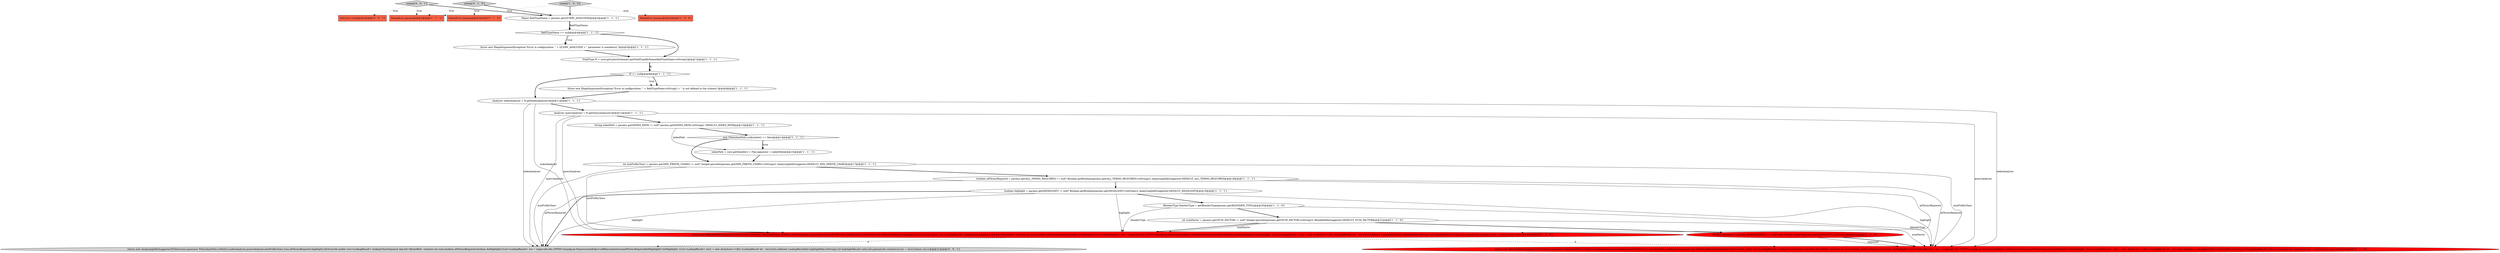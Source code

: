 digraph {
14 [style = filled, label = "NamedList params@@@2@@@['1', '1', '1']", fillcolor = tomato, shape = box image = "AAA0AAABBB1BBB"];
16 [style = filled, label = "int minPrefixChars = params.get(MIN_PREFIX_CHARS) != null? Integer.parseInt(params.get(MIN_PREFIX_CHARS).toString()): AnalyzingInfixSuggester.DEFAULT_MIN_PREFIX_CHARS@@@17@@@['1', '1', '1']", fillcolor = white, shape = ellipse image = "AAA0AAABBB1BBB"];
11 [style = filled, label = "String indexPath = params.get(INDEX_PATH) != null? params.get(INDEX_PATH).toString(): DEFAULT_INDEX_PATH@@@13@@@['1', '1', '1']", fillcolor = white, shape = ellipse image = "AAA0AAABBB1BBB"];
15 [style = filled, label = "BlenderType blenderType = getBlenderType(params.get(BLENDER_TYPE))@@@20@@@['1', '1', '0']", fillcolor = white, shape = ellipse image = "AAA0AAABBB1BBB"];
5 [style = filled, label = "Analyzer queryAnalyzer = ft.getQueryAnalyzer()@@@12@@@['1', '1', '1']", fillcolor = white, shape = ellipse image = "AAA0AAABBB1BBB"];
8 [style = filled, label = "Analyzer indexAnalyzer = ft.getIndexAnalyzer()@@@11@@@['1', '1', '1']", fillcolor = white, shape = ellipse image = "AAA0AAABBB1BBB"];
18 [style = filled, label = "return new BlendedInfixSuggester(FSDirectory.open(new File(indexPath).toPath()),indexAnalyzer,queryAnalyzer,minPrefixChars,blenderType,numFactor,true,allTermsRequired,highlight){@Override public List<LookupResult> lookup(CharSequence key,Set<BytesRef> contexts,int num,boolean allTermsRequired,boolean doHighlight){List<LookupResult> res = super.edu.fdu.CPPDG.tinypdg.pe.ExpressionInfo@e1c884keycontextsnumallTermsRequireddoHighlightif (doHighlight) {List<LookupResult> res2 = new ArrayList<>()for (LookupResult hit : res){res2.add(new LookupResult(hit.highlightKey.toString(),hit.highlightKey,hit.value,hit.payload,hit.contexts))}res = res2}return res}}@@@23@@@['1', '0', '0']", fillcolor = red, shape = ellipse image = "AAA1AAABBB1BBB"];
24 [style = filled, label = "create['0', '0', '1']", fillcolor = lightgray, shape = diamond image = "AAA0AAABBB3BBB"];
0 [style = filled, label = "Object fieldTypeName = params.get(QUERY_ANALYZER)@@@3@@@['1', '1', '1']", fillcolor = white, shape = ellipse image = "AAA0AAABBB1BBB"];
17 [style = filled, label = "ft == null@@@8@@@['1', '1', '1']", fillcolor = white, shape = diamond image = "AAA0AAABBB1BBB"];
2 [style = filled, label = "boolean highlight = params.get(HIGHLIGHT) != null? Boolean.getBoolean(params.get(HIGHLIGHT).toString()): AnalyzingInfixSuggester.DEFAULT_HIGHLIGHT@@@19@@@['1', '1', '1']", fillcolor = white, shape = ellipse image = "AAA0AAABBB1BBB"];
25 [style = filled, label = "SolrCore core@@@2@@@['0', '0', '1']", fillcolor = tomato, shape = box image = "AAA0AAABBB3BBB"];
20 [style = filled, label = "create['0', '1', '0']", fillcolor = lightgray, shape = diamond image = "AAA0AAABBB2BBB"];
26 [style = filled, label = "return new AnalyzingInfixSuggester(FSDirectory.open(new File(indexPath).toPath()),indexAnalyzer,queryAnalyzer,minPrefixChars,true,allTermsRequired,highlight){@Override public List<LookupResult> lookup(CharSequence key,Set<BytesRef> contexts,int num,boolean allTermsRequired,boolean doHighlight){List<LookupResult> res = super.edu.fdu.CPPDG.tinypdg.pe.ExpressionInfo@e1caf9keycontextsnumallTermsRequireddoHighlightif (doHighlight) {List<LookupResult> res2 = new ArrayList<>()for (LookupResult hit : res){res2.add(new LookupResult(hit.highlightKey.toString(),hit.highlightKey,hit.value,hit.payload,hit.contexts))}res = res2}return res}}@@@21@@@['0', '0', '1']", fillcolor = lightgray, shape = ellipse image = "AAA0AAABBB3BBB"];
1 [style = filled, label = "throw new IllegalArgumentException(\"Error in configuration: \" + QUERY_ANALYZER + \" parameter is mandatory\")@@@5@@@['1', '1', '1']", fillcolor = white, shape = ellipse image = "AAA0AAABBB1BBB"];
9 [style = filled, label = "fieldTypeName == null@@@4@@@['1', '1', '1']", fillcolor = white, shape = diamond image = "AAA0AAABBB1BBB"];
7 [style = filled, label = "create['1', '0', '0']", fillcolor = lightgray, shape = diamond image = "AAA0AAABBB1BBB"];
21 [style = filled, label = "NamedList params@@@2@@@['0', '1', '0']", fillcolor = tomato, shape = box image = "AAA0AAABBB2BBB"];
10 [style = filled, label = "throw new IllegalArgumentException(\"Error in configuration: \" + fieldTypeName.toString() + \" is not defined in the schema\")@@@9@@@['1', '1', '1']", fillcolor = white, shape = ellipse image = "AAA0AAABBB1BBB"];
22 [style = filled, label = "return new BlendedInfixSuggester(FSDirectory.open(new File(indexPath).toPath()),indexAnalyzer,queryAnalyzer,minPrefixChars,blenderType,numFactor,exponent,true,allTermsRequired,highlight){@Override public List<LookupResult> lookup(CharSequence key,Set<BytesRef> contexts,int num,boolean allTermsRequired,boolean doHighlight){List<LookupResult> res = super.edu.fdu.CPPDG.tinypdg.pe.ExpressionInfo@e1c9dckeycontextsnumallTermsRequireddoHighlightif (doHighlight) {List<LookupResult> res2 = new ArrayList<>()for (LookupResult hit : res){res2.add(new LookupResult(hit.highlightKey.toString(),hit.highlightKey,hit.value,hit.payload,hit.contexts))}res = res2}return res}}@@@24@@@['0', '1', '0']", fillcolor = red, shape = ellipse image = "AAA1AAABBB2BBB"];
13 [style = filled, label = "boolean allTermsRequired = params.get(ALL_TERMS_REQUIRED) != null? Boolean.getBoolean(params.get(ALL_TERMS_REQUIRED).toString()): AnalyzingInfixSuggester.DEFAULT_ALL_TERMS_REQUIRED@@@18@@@['1', '1', '1']", fillcolor = white, shape = ellipse image = "AAA0AAABBB1BBB"];
6 [style = filled, label = "int numFactor = params.get(NUM_FACTOR) != null? Integer.parseInt(params.get(NUM_FACTOR).toString()): BlendedInfixSuggester.DEFAULT_NUM_FACTOR@@@21@@@['1', '1', '0']", fillcolor = white, shape = ellipse image = "AAA0AAABBB1BBB"];
19 [style = filled, label = "indexPath = core.getDataDir() + File.separator + indexPath@@@15@@@['1', '1', '1']", fillcolor = white, shape = ellipse image = "AAA0AAABBB1BBB"];
12 [style = filled, label = "new File(indexPath).isAbsolute() == false@@@14@@@['1', '1', '1']", fillcolor = white, shape = diamond image = "AAA0AAABBB1BBB"];
23 [style = filled, label = "Double exponent = params.get(EXPONENT) == null? null: Double.valueOf(params.get(EXPONENT).toString())@@@22@@@['0', '1', '0']", fillcolor = red, shape = ellipse image = "AAA1AAABBB2BBB"];
3 [style = filled, label = "NamedList params@@@2@@@['1', '0', '0']", fillcolor = tomato, shape = box image = "AAA0AAABBB1BBB"];
4 [style = filled, label = "FieldType ft = core.getLatestSchema().getFieldTypeByName(fieldTypeName.toString())@@@7@@@['1', '1', '1']", fillcolor = white, shape = ellipse image = "AAA0AAABBB1BBB"];
17->10 [style = bold, label=""];
17->8 [style = bold, label=""];
2->22 [style = solid, label="highlight"];
1->4 [style = bold, label=""];
0->9 [style = bold, label=""];
16->13 [style = bold, label=""];
2->26 [style = bold, label=""];
4->17 [style = bold, label=""];
24->14 [style = dotted, label="true"];
24->25 [style = dotted, label="true"];
18->22 [style = dashed, label="0"];
24->0 [style = bold, label=""];
4->17 [style = solid, label="ft"];
6->18 [style = bold, label=""];
6->23 [style = bold, label=""];
9->4 [style = bold, label=""];
20->0 [style = bold, label=""];
6->22 [style = solid, label="numFactor"];
11->19 [style = solid, label="indexPath"];
20->14 [style = dotted, label="true"];
0->9 [style = solid, label="fieldTypeName"];
11->12 [style = bold, label=""];
6->18 [style = solid, label="numFactor"];
12->16 [style = bold, label=""];
15->6 [style = bold, label=""];
7->0 [style = bold, label=""];
20->21 [style = dotted, label="true"];
13->22 [style = solid, label="allTermsRequired"];
23->22 [style = solid, label="exponent"];
19->16 [style = bold, label=""];
8->26 [style = solid, label="indexAnalyzer"];
13->18 [style = solid, label="allTermsRequired"];
16->22 [style = solid, label="minPrefixChars"];
17->10 [style = dotted, label="true"];
13->26 [style = solid, label="allTermsRequired"];
8->18 [style = solid, label="indexAnalyzer"];
23->22 [style = bold, label=""];
10->8 [style = bold, label=""];
8->5 [style = bold, label=""];
12->19 [style = dotted, label="true"];
7->3 [style = dotted, label="true"];
2->18 [style = solid, label="highlight"];
2->15 [style = bold, label=""];
5->26 [style = solid, label="queryAnalyzer"];
8->22 [style = solid, label="indexAnalyzer"];
9->1 [style = dotted, label="true"];
5->18 [style = solid, label="queryAnalyzer"];
15->18 [style = solid, label="blenderType"];
5->11 [style = bold, label=""];
16->26 [style = solid, label="minPrefixChars"];
5->22 [style = solid, label="queryAnalyzer"];
9->1 [style = bold, label=""];
12->19 [style = bold, label=""];
15->22 [style = solid, label="blenderType"];
16->18 [style = solid, label="minPrefixChars"];
2->26 [style = solid, label="highlight"];
18->26 [style = dashed, label="0"];
13->2 [style = bold, label=""];
7->14 [style = dotted, label="true"];
}
